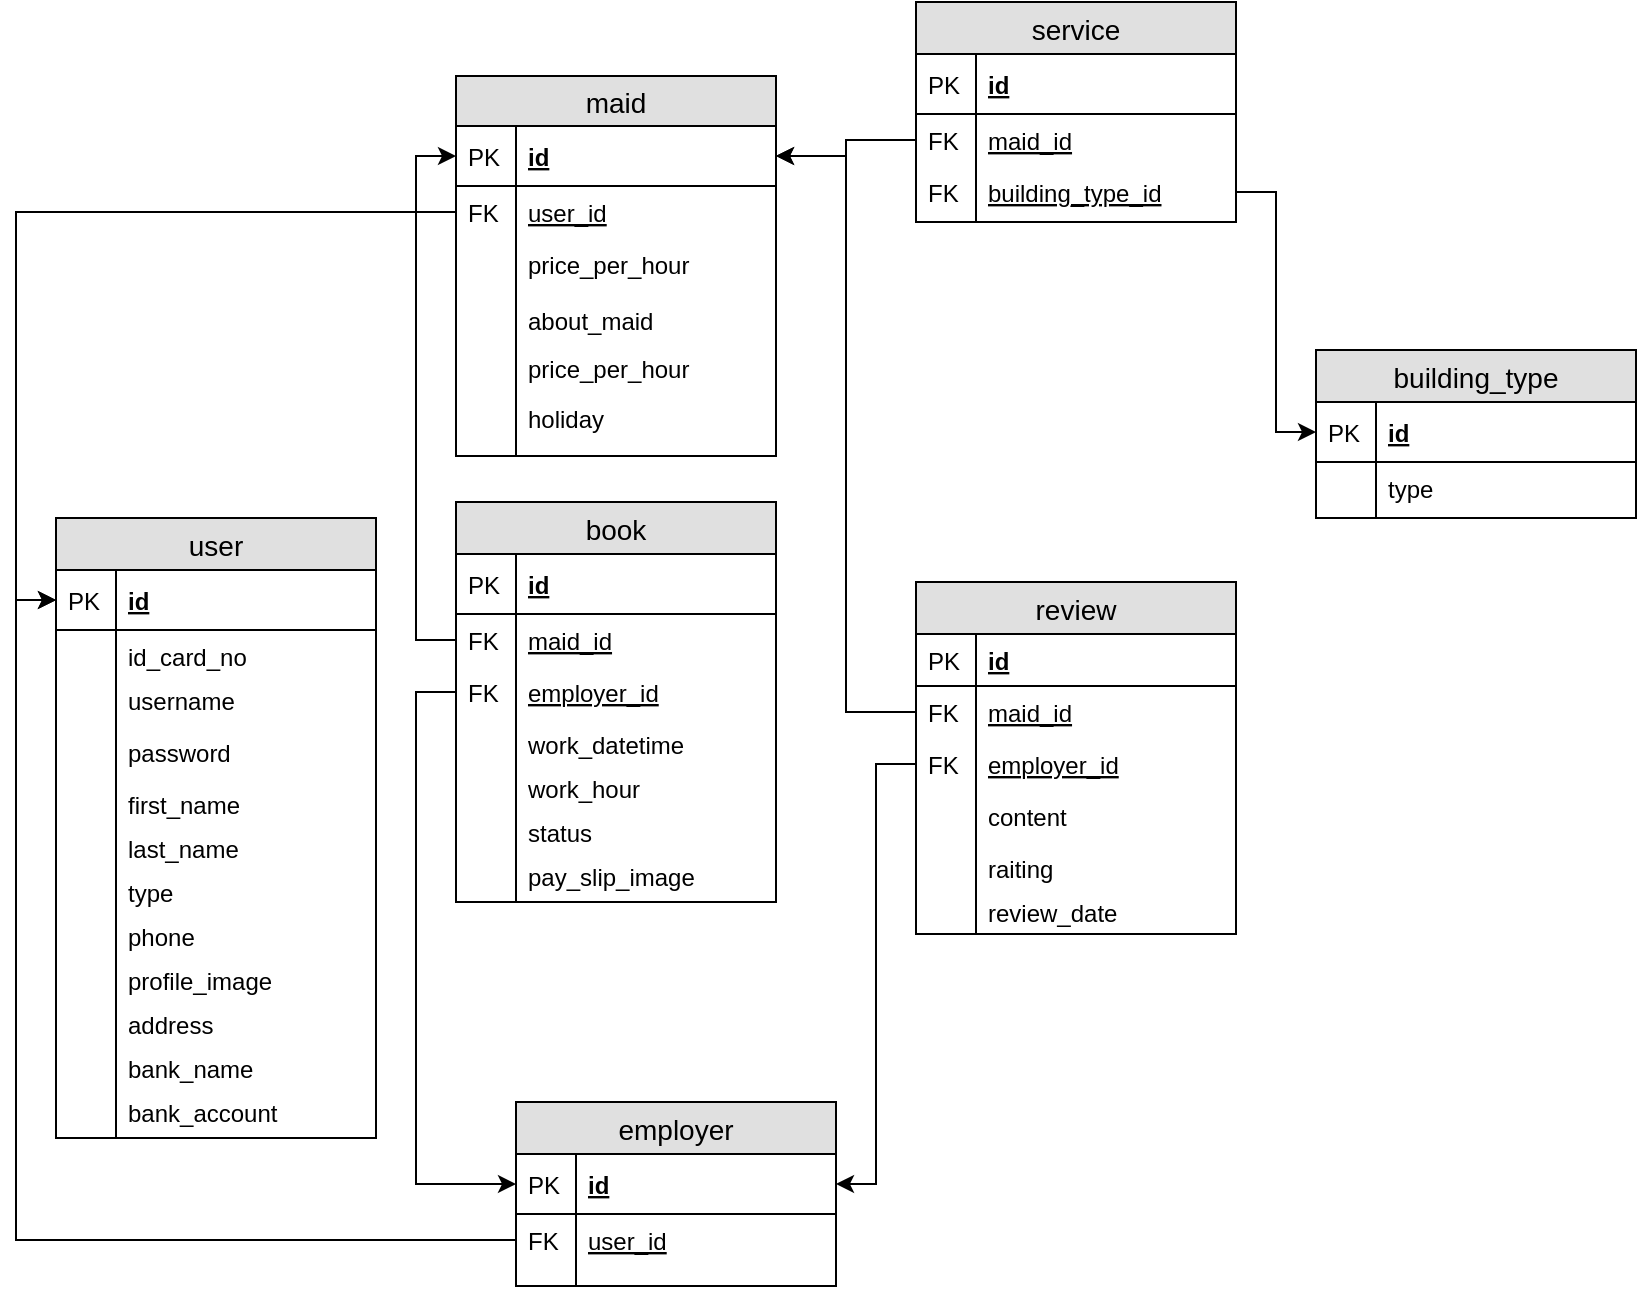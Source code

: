 <mxfile version="12.5.1" type="google"><diagram id="FbtOj_KF6N6YE0mnFLCk" name="Page-1"><mxGraphModel dx="1463" dy="763" grid="1" gridSize="10" guides="1" tooltips="1" connect="1" arrows="1" fold="1" page="1" pageScale="1" pageWidth="827" pageHeight="1169" math="0" shadow="0"><root><mxCell id="0"/><mxCell id="1" parent="0"/><mxCell id="Kcb8TaokcWdv-hFZ_B7B-1" value="user" style="swimlane;fontStyle=0;childLayout=stackLayout;horizontal=1;startSize=26;fillColor=#e0e0e0;horizontalStack=0;resizeParent=1;resizeParentMax=0;resizeLast=0;collapsible=1;marginBottom=0;swimlaneFillColor=#ffffff;align=center;fontSize=14;" vertex="1" parent="1"><mxGeometry x="30" y="268" width="160" height="310" as="geometry"/></mxCell><mxCell id="Kcb8TaokcWdv-hFZ_B7B-2" value="id" style="shape=partialRectangle;top=0;left=0;right=0;bottom=1;align=left;verticalAlign=middle;fillColor=none;spacingLeft=34;spacingRight=4;overflow=hidden;rotatable=0;points=[[0,0.5],[1,0.5]];portConstraint=eastwest;dropTarget=0;fontStyle=5;fontSize=12;" vertex="1" parent="Kcb8TaokcWdv-hFZ_B7B-1"><mxGeometry y="26" width="160" height="30" as="geometry"/></mxCell><mxCell id="Kcb8TaokcWdv-hFZ_B7B-3" value="PK" style="shape=partialRectangle;top=0;left=0;bottom=0;fillColor=none;align=left;verticalAlign=middle;spacingLeft=4;spacingRight=4;overflow=hidden;rotatable=0;points=[];portConstraint=eastwest;part=1;fontSize=12;" vertex="1" connectable="0" parent="Kcb8TaokcWdv-hFZ_B7B-2"><mxGeometry width="30" height="30" as="geometry"/></mxCell><mxCell id="Kcb8TaokcWdv-hFZ_B7B-48" value="id_card_no" style="shape=partialRectangle;top=0;left=0;right=0;bottom=0;align=left;verticalAlign=top;fillColor=none;spacingLeft=34;spacingRight=4;overflow=hidden;rotatable=0;points=[[0,0.5],[1,0.5]];portConstraint=eastwest;dropTarget=0;fontSize=12;fontStyle=0" vertex="1" parent="Kcb8TaokcWdv-hFZ_B7B-1"><mxGeometry y="56" width="160" height="22" as="geometry"/></mxCell><mxCell id="Kcb8TaokcWdv-hFZ_B7B-49" value="" style="shape=partialRectangle;top=0;left=0;bottom=0;fillColor=none;align=left;verticalAlign=top;spacingLeft=4;spacingRight=4;overflow=hidden;rotatable=0;points=[];portConstraint=eastwest;part=1;fontSize=12;" vertex="1" connectable="0" parent="Kcb8TaokcWdv-hFZ_B7B-48"><mxGeometry width="30" height="22" as="geometry"/></mxCell><mxCell id="Kcb8TaokcWdv-hFZ_B7B-4" value="username" style="shape=partialRectangle;top=0;left=0;right=0;bottom=0;align=left;verticalAlign=top;fillColor=none;spacingLeft=34;spacingRight=4;overflow=hidden;rotatable=0;points=[[0,0.5],[1,0.5]];portConstraint=eastwest;dropTarget=0;fontSize=12;" vertex="1" parent="Kcb8TaokcWdv-hFZ_B7B-1"><mxGeometry y="78" width="160" height="26" as="geometry"/></mxCell><mxCell id="Kcb8TaokcWdv-hFZ_B7B-5" value="" style="shape=partialRectangle;top=0;left=0;bottom=0;fillColor=none;align=left;verticalAlign=top;spacingLeft=4;spacingRight=4;overflow=hidden;rotatable=0;points=[];portConstraint=eastwest;part=1;fontSize=12;" vertex="1" connectable="0" parent="Kcb8TaokcWdv-hFZ_B7B-4"><mxGeometry width="30" height="26" as="geometry"/></mxCell><mxCell id="Kcb8TaokcWdv-hFZ_B7B-6" value="password" style="shape=partialRectangle;top=0;left=0;right=0;bottom=0;align=left;verticalAlign=top;fillColor=none;spacingLeft=34;spacingRight=4;overflow=hidden;rotatable=0;points=[[0,0.5],[1,0.5]];portConstraint=eastwest;dropTarget=0;fontSize=12;" vertex="1" parent="Kcb8TaokcWdv-hFZ_B7B-1"><mxGeometry y="104" width="160" height="26" as="geometry"/></mxCell><mxCell id="Kcb8TaokcWdv-hFZ_B7B-7" value="" style="shape=partialRectangle;top=0;left=0;bottom=0;fillColor=none;align=left;verticalAlign=top;spacingLeft=4;spacingRight=4;overflow=hidden;rotatable=0;points=[];portConstraint=eastwest;part=1;fontSize=12;" vertex="1" connectable="0" parent="Kcb8TaokcWdv-hFZ_B7B-6"><mxGeometry width="30" height="26" as="geometry"/></mxCell><mxCell id="Kcb8TaokcWdv-hFZ_B7B-8" value="first_name" style="shape=partialRectangle;top=0;left=0;right=0;bottom=0;align=left;verticalAlign=top;fillColor=none;spacingLeft=34;spacingRight=4;overflow=hidden;rotatable=0;points=[[0,0.5],[1,0.5]];portConstraint=eastwest;dropTarget=0;fontSize=12;" vertex="1" parent="Kcb8TaokcWdv-hFZ_B7B-1"><mxGeometry y="130" width="160" height="22" as="geometry"/></mxCell><mxCell id="Kcb8TaokcWdv-hFZ_B7B-9" value="" style="shape=partialRectangle;top=0;left=0;bottom=0;fillColor=none;align=left;verticalAlign=top;spacingLeft=4;spacingRight=4;overflow=hidden;rotatable=0;points=[];portConstraint=eastwest;part=1;fontSize=12;" vertex="1" connectable="0" parent="Kcb8TaokcWdv-hFZ_B7B-8"><mxGeometry width="30" height="22" as="geometry"/></mxCell><mxCell id="Kcb8TaokcWdv-hFZ_B7B-34" value="last_name" style="shape=partialRectangle;top=0;left=0;right=0;bottom=0;align=left;verticalAlign=top;fillColor=none;spacingLeft=34;spacingRight=4;overflow=hidden;rotatable=0;points=[[0,0.5],[1,0.5]];portConstraint=eastwest;dropTarget=0;fontSize=12;" vertex="1" parent="Kcb8TaokcWdv-hFZ_B7B-1"><mxGeometry y="152" width="160" height="22" as="geometry"/></mxCell><mxCell id="Kcb8TaokcWdv-hFZ_B7B-35" value="" style="shape=partialRectangle;top=0;left=0;bottom=0;fillColor=none;align=left;verticalAlign=top;spacingLeft=4;spacingRight=4;overflow=hidden;rotatable=0;points=[];portConstraint=eastwest;part=1;fontSize=12;" vertex="1" connectable="0" parent="Kcb8TaokcWdv-hFZ_B7B-34"><mxGeometry width="30" height="22" as="geometry"/></mxCell><mxCell id="Kcb8TaokcWdv-hFZ_B7B-36" value="type" style="shape=partialRectangle;top=0;left=0;right=0;bottom=0;align=left;verticalAlign=top;fillColor=none;spacingLeft=34;spacingRight=4;overflow=hidden;rotatable=0;points=[[0,0.5],[1,0.5]];portConstraint=eastwest;dropTarget=0;fontSize=12;" vertex="1" parent="Kcb8TaokcWdv-hFZ_B7B-1"><mxGeometry y="174" width="160" height="22" as="geometry"/></mxCell><mxCell id="Kcb8TaokcWdv-hFZ_B7B-37" value="" style="shape=partialRectangle;top=0;left=0;bottom=0;fillColor=none;align=left;verticalAlign=top;spacingLeft=4;spacingRight=4;overflow=hidden;rotatable=0;points=[];portConstraint=eastwest;part=1;fontSize=12;" vertex="1" connectable="0" parent="Kcb8TaokcWdv-hFZ_B7B-36"><mxGeometry width="30" height="22" as="geometry"/></mxCell><mxCell id="Kcb8TaokcWdv-hFZ_B7B-38" value="phone" style="shape=partialRectangle;top=0;left=0;right=0;bottom=0;align=left;verticalAlign=top;fillColor=none;spacingLeft=34;spacingRight=4;overflow=hidden;rotatable=0;points=[[0,0.5],[1,0.5]];portConstraint=eastwest;dropTarget=0;fontSize=12;" vertex="1" parent="Kcb8TaokcWdv-hFZ_B7B-1"><mxGeometry y="196" width="160" height="22" as="geometry"/></mxCell><mxCell id="Kcb8TaokcWdv-hFZ_B7B-39" value="" style="shape=partialRectangle;top=0;left=0;bottom=0;fillColor=none;align=left;verticalAlign=top;spacingLeft=4;spacingRight=4;overflow=hidden;rotatable=0;points=[];portConstraint=eastwest;part=1;fontSize=12;" vertex="1" connectable="0" parent="Kcb8TaokcWdv-hFZ_B7B-38"><mxGeometry width="30" height="22" as="geometry"/></mxCell><mxCell id="Kcb8TaokcWdv-hFZ_B7B-40" value="profile_image" style="shape=partialRectangle;top=0;left=0;right=0;bottom=0;align=left;verticalAlign=top;fillColor=none;spacingLeft=34;spacingRight=4;overflow=hidden;rotatable=0;points=[[0,0.5],[1,0.5]];portConstraint=eastwest;dropTarget=0;fontSize=12;" vertex="1" parent="Kcb8TaokcWdv-hFZ_B7B-1"><mxGeometry y="218" width="160" height="22" as="geometry"/></mxCell><mxCell id="Kcb8TaokcWdv-hFZ_B7B-41" value="" style="shape=partialRectangle;top=0;left=0;bottom=0;fillColor=none;align=left;verticalAlign=top;spacingLeft=4;spacingRight=4;overflow=hidden;rotatable=0;points=[];portConstraint=eastwest;part=1;fontSize=12;" vertex="1" connectable="0" parent="Kcb8TaokcWdv-hFZ_B7B-40"><mxGeometry width="30" height="22" as="geometry"/></mxCell><mxCell id="Kcb8TaokcWdv-hFZ_B7B-42" value="address" style="shape=partialRectangle;top=0;left=0;right=0;bottom=0;align=left;verticalAlign=top;fillColor=none;spacingLeft=34;spacingRight=4;overflow=hidden;rotatable=0;points=[[0,0.5],[1,0.5]];portConstraint=eastwest;dropTarget=0;fontSize=12;" vertex="1" parent="Kcb8TaokcWdv-hFZ_B7B-1"><mxGeometry y="240" width="160" height="22" as="geometry"/></mxCell><mxCell id="Kcb8TaokcWdv-hFZ_B7B-43" value="" style="shape=partialRectangle;top=0;left=0;bottom=0;fillColor=none;align=left;verticalAlign=top;spacingLeft=4;spacingRight=4;overflow=hidden;rotatable=0;points=[];portConstraint=eastwest;part=1;fontSize=12;" vertex="1" connectable="0" parent="Kcb8TaokcWdv-hFZ_B7B-42"><mxGeometry width="30" height="22" as="geometry"/></mxCell><mxCell id="Kcb8TaokcWdv-hFZ_B7B-44" value="bank_name" style="shape=partialRectangle;top=0;left=0;right=0;bottom=0;align=left;verticalAlign=top;fillColor=none;spacingLeft=34;spacingRight=4;overflow=hidden;rotatable=0;points=[[0,0.5],[1,0.5]];portConstraint=eastwest;dropTarget=0;fontSize=12;" vertex="1" parent="Kcb8TaokcWdv-hFZ_B7B-1"><mxGeometry y="262" width="160" height="22" as="geometry"/></mxCell><mxCell id="Kcb8TaokcWdv-hFZ_B7B-45" value="" style="shape=partialRectangle;top=0;left=0;bottom=0;fillColor=none;align=left;verticalAlign=top;spacingLeft=4;spacingRight=4;overflow=hidden;rotatable=0;points=[];portConstraint=eastwest;part=1;fontSize=12;" vertex="1" connectable="0" parent="Kcb8TaokcWdv-hFZ_B7B-44"><mxGeometry width="30" height="22" as="geometry"/></mxCell><mxCell id="Kcb8TaokcWdv-hFZ_B7B-46" value="bank_account" style="shape=partialRectangle;top=0;left=0;right=0;bottom=0;align=left;verticalAlign=top;fillColor=none;spacingLeft=34;spacingRight=4;overflow=hidden;rotatable=0;points=[[0,0.5],[1,0.5]];portConstraint=eastwest;dropTarget=0;fontSize=12;" vertex="1" parent="Kcb8TaokcWdv-hFZ_B7B-1"><mxGeometry y="284" width="160" height="22" as="geometry"/></mxCell><mxCell id="Kcb8TaokcWdv-hFZ_B7B-47" value="" style="shape=partialRectangle;top=0;left=0;bottom=0;fillColor=none;align=left;verticalAlign=top;spacingLeft=4;spacingRight=4;overflow=hidden;rotatable=0;points=[];portConstraint=eastwest;part=1;fontSize=12;" vertex="1" connectable="0" parent="Kcb8TaokcWdv-hFZ_B7B-46"><mxGeometry width="30" height="22" as="geometry"/></mxCell><mxCell id="Kcb8TaokcWdv-hFZ_B7B-10" value="" style="shape=partialRectangle;top=0;left=0;right=0;bottom=0;align=left;verticalAlign=top;fillColor=none;spacingLeft=34;spacingRight=4;overflow=hidden;rotatable=0;points=[[0,0.5],[1,0.5]];portConstraint=eastwest;dropTarget=0;fontSize=12;" vertex="1" parent="Kcb8TaokcWdv-hFZ_B7B-1"><mxGeometry y="306" width="160" height="4" as="geometry"/></mxCell><mxCell id="Kcb8TaokcWdv-hFZ_B7B-11" value="" style="shape=partialRectangle;top=0;left=0;bottom=0;fillColor=none;align=left;verticalAlign=top;spacingLeft=4;spacingRight=4;overflow=hidden;rotatable=0;points=[];portConstraint=eastwest;part=1;fontSize=12;" vertex="1" connectable="0" parent="Kcb8TaokcWdv-hFZ_B7B-10"><mxGeometry width="30" height="4" as="geometry"/></mxCell><mxCell id="Kcb8TaokcWdv-hFZ_B7B-12" value="maid" style="swimlane;fontStyle=0;childLayout=stackLayout;horizontal=1;startSize=25;fillColor=#e0e0e0;horizontalStack=0;resizeParent=1;resizeParentMax=0;resizeLast=0;collapsible=1;marginBottom=0;swimlaneFillColor=#ffffff;align=center;fontSize=14;" vertex="1" parent="1"><mxGeometry x="230" y="47" width="160" height="190" as="geometry"/></mxCell><mxCell id="Kcb8TaokcWdv-hFZ_B7B-13" value="id" style="shape=partialRectangle;top=0;left=0;right=0;bottom=1;align=left;verticalAlign=middle;fillColor=none;spacingLeft=34;spacingRight=4;overflow=hidden;rotatable=0;points=[[0,0.5],[1,0.5]];portConstraint=eastwest;dropTarget=0;fontStyle=5;fontSize=12;" vertex="1" parent="Kcb8TaokcWdv-hFZ_B7B-12"><mxGeometry y="25" width="160" height="30" as="geometry"/></mxCell><mxCell id="Kcb8TaokcWdv-hFZ_B7B-14" value="PK" style="shape=partialRectangle;top=0;left=0;bottom=0;fillColor=none;align=left;verticalAlign=middle;spacingLeft=4;spacingRight=4;overflow=hidden;rotatable=0;points=[];portConstraint=eastwest;part=1;fontSize=12;" vertex="1" connectable="0" parent="Kcb8TaokcWdv-hFZ_B7B-13"><mxGeometry width="30" height="30" as="geometry"/></mxCell><mxCell id="Kcb8TaokcWdv-hFZ_B7B-17" value="user_id" style="shape=partialRectangle;top=0;left=0;right=0;bottom=0;align=left;verticalAlign=top;fillColor=none;spacingLeft=34;spacingRight=4;overflow=hidden;rotatable=0;points=[[0,0.5],[1,0.5]];portConstraint=eastwest;dropTarget=0;fontSize=12;fontStyle=4" vertex="1" parent="Kcb8TaokcWdv-hFZ_B7B-12"><mxGeometry y="55" width="160" height="26" as="geometry"/></mxCell><mxCell id="Kcb8TaokcWdv-hFZ_B7B-18" value="FK" style="shape=partialRectangle;top=0;left=0;bottom=0;fillColor=none;align=left;verticalAlign=top;spacingLeft=4;spacingRight=4;overflow=hidden;rotatable=0;points=[];portConstraint=eastwest;part=1;fontSize=12;" vertex="1" connectable="0" parent="Kcb8TaokcWdv-hFZ_B7B-17"><mxGeometry width="30" height="26" as="geometry"/></mxCell><mxCell id="Kcb8TaokcWdv-hFZ_B7B-19" value="price_per_hour" style="shape=partialRectangle;top=0;left=0;right=0;bottom=0;align=left;verticalAlign=top;fillColor=none;spacingLeft=34;spacingRight=4;overflow=hidden;rotatable=0;points=[[0,0.5],[1,0.5]];portConstraint=eastwest;dropTarget=0;fontSize=12;" vertex="1" parent="Kcb8TaokcWdv-hFZ_B7B-12"><mxGeometry y="81" width="160" height="18" as="geometry"/></mxCell><mxCell id="Kcb8TaokcWdv-hFZ_B7B-20" value="" style="shape=partialRectangle;top=0;left=0;bottom=0;fillColor=none;align=left;verticalAlign=top;spacingLeft=4;spacingRight=4;overflow=hidden;rotatable=0;points=[];portConstraint=eastwest;part=1;fontSize=12;" vertex="1" connectable="0" parent="Kcb8TaokcWdv-hFZ_B7B-19"><mxGeometry width="30" height="18" as="geometry"/></mxCell><mxCell id="Kcb8TaokcWdv-hFZ_B7B-21" value="" style="shape=partialRectangle;top=0;left=0;right=0;bottom=0;align=left;verticalAlign=top;fillColor=none;spacingLeft=34;spacingRight=4;overflow=hidden;rotatable=0;points=[[0,0.5],[1,0.5]];portConstraint=eastwest;dropTarget=0;fontSize=12;" vertex="1" parent="Kcb8TaokcWdv-hFZ_B7B-12"><mxGeometry y="99" width="160" height="10" as="geometry"/></mxCell><mxCell id="Kcb8TaokcWdv-hFZ_B7B-22" value="" style="shape=partialRectangle;top=0;left=0;bottom=0;fillColor=none;align=left;verticalAlign=top;spacingLeft=4;spacingRight=4;overflow=hidden;rotatable=0;points=[];portConstraint=eastwest;part=1;fontSize=12;" vertex="1" connectable="0" parent="Kcb8TaokcWdv-hFZ_B7B-21"><mxGeometry width="30" height="10" as="geometry"/></mxCell><mxCell id="Kcb8TaokcWdv-hFZ_B7B-15" value="about_maid" style="shape=partialRectangle;top=0;left=0;right=0;bottom=0;align=left;verticalAlign=top;fillColor=none;spacingLeft=34;spacingRight=4;overflow=hidden;rotatable=0;points=[[0,0.5],[1,0.5]];portConstraint=eastwest;dropTarget=0;fontSize=12;" vertex="1" parent="Kcb8TaokcWdv-hFZ_B7B-12"><mxGeometry y="109" width="160" height="26" as="geometry"/></mxCell><mxCell id="Kcb8TaokcWdv-hFZ_B7B-16" value="" style="shape=partialRectangle;top=0;left=0;bottom=0;fillColor=none;align=left;verticalAlign=top;spacingLeft=4;spacingRight=4;overflow=hidden;rotatable=0;points=[];portConstraint=eastwest;part=1;fontSize=12;" vertex="1" connectable="0" parent="Kcb8TaokcWdv-hFZ_B7B-15"><mxGeometry width="30" height="26" as="geometry"/></mxCell><mxCell id="Kcb8TaokcWdv-hFZ_B7B-106" value="" style="shape=partialRectangle;top=0;left=0;right=0;bottom=0;align=left;verticalAlign=top;fillColor=none;spacingLeft=34;spacingRight=4;overflow=hidden;rotatable=0;points=[[0,0.5],[1,0.5]];portConstraint=eastwest;dropTarget=0;fontSize=12;" vertex="1" parent="Kcb8TaokcWdv-hFZ_B7B-12"><mxGeometry y="135" width="160" height="55" as="geometry"/></mxCell><mxCell id="Kcb8TaokcWdv-hFZ_B7B-107" value="" style="shape=partialRectangle;top=0;left=0;bottom=0;fillColor=none;align=left;verticalAlign=top;spacingLeft=4;spacingRight=4;overflow=hidden;rotatable=0;points=[];portConstraint=eastwest;part=1;fontSize=12;" vertex="1" connectable="0" parent="Kcb8TaokcWdv-hFZ_B7B-106"><mxGeometry width="30" height="55" as="geometry"/></mxCell><mxCell id="Kcb8TaokcWdv-hFZ_B7B-23" value="employer" style="swimlane;fontStyle=0;childLayout=stackLayout;horizontal=1;startSize=26;fillColor=#e0e0e0;horizontalStack=0;resizeParent=1;resizeParentMax=0;resizeLast=0;collapsible=1;marginBottom=0;swimlaneFillColor=#ffffff;align=center;fontSize=14;" vertex="1" parent="1"><mxGeometry x="260" y="560" width="160" height="92" as="geometry"/></mxCell><mxCell id="Kcb8TaokcWdv-hFZ_B7B-24" value="id" style="shape=partialRectangle;top=0;left=0;right=0;bottom=1;align=left;verticalAlign=middle;fillColor=none;spacingLeft=34;spacingRight=4;overflow=hidden;rotatable=0;points=[[0,0.5],[1,0.5]];portConstraint=eastwest;dropTarget=0;fontStyle=5;fontSize=12;" vertex="1" parent="Kcb8TaokcWdv-hFZ_B7B-23"><mxGeometry y="26" width="160" height="30" as="geometry"/></mxCell><mxCell id="Kcb8TaokcWdv-hFZ_B7B-25" value="PK" style="shape=partialRectangle;top=0;left=0;bottom=0;fillColor=none;align=left;verticalAlign=middle;spacingLeft=4;spacingRight=4;overflow=hidden;rotatable=0;points=[];portConstraint=eastwest;part=1;fontSize=12;" vertex="1" connectable="0" parent="Kcb8TaokcWdv-hFZ_B7B-24"><mxGeometry width="30" height="30" as="geometry"/></mxCell><mxCell id="Kcb8TaokcWdv-hFZ_B7B-26" value="user_id" style="shape=partialRectangle;top=0;left=0;right=0;bottom=0;align=left;verticalAlign=top;fillColor=none;spacingLeft=34;spacingRight=4;overflow=hidden;rotatable=0;points=[[0,0.5],[1,0.5]];portConstraint=eastwest;dropTarget=0;fontSize=12;fontStyle=4" vertex="1" parent="Kcb8TaokcWdv-hFZ_B7B-23"><mxGeometry y="56" width="160" height="26" as="geometry"/></mxCell><mxCell id="Kcb8TaokcWdv-hFZ_B7B-27" value="FK" style="shape=partialRectangle;top=0;left=0;bottom=0;fillColor=none;align=left;verticalAlign=top;spacingLeft=4;spacingRight=4;overflow=hidden;rotatable=0;points=[];portConstraint=eastwest;part=1;fontSize=12;" vertex="1" connectable="0" parent="Kcb8TaokcWdv-hFZ_B7B-26"><mxGeometry width="30" height="26" as="geometry"/></mxCell><mxCell id="Kcb8TaokcWdv-hFZ_B7B-32" value="" style="shape=partialRectangle;top=0;left=0;right=0;bottom=0;align=left;verticalAlign=top;fillColor=none;spacingLeft=34;spacingRight=4;overflow=hidden;rotatable=0;points=[[0,0.5],[1,0.5]];portConstraint=eastwest;dropTarget=0;fontSize=12;" vertex="1" parent="Kcb8TaokcWdv-hFZ_B7B-23"><mxGeometry y="82" width="160" height="10" as="geometry"/></mxCell><mxCell id="Kcb8TaokcWdv-hFZ_B7B-33" value="" style="shape=partialRectangle;top=0;left=0;bottom=0;fillColor=none;align=left;verticalAlign=top;spacingLeft=4;spacingRight=4;overflow=hidden;rotatable=0;points=[];portConstraint=eastwest;part=1;fontSize=12;" vertex="1" connectable="0" parent="Kcb8TaokcWdv-hFZ_B7B-32"><mxGeometry width="30" height="10" as="geometry"/></mxCell><mxCell id="Kcb8TaokcWdv-hFZ_B7B-50" value="book" style="swimlane;fontStyle=0;childLayout=stackLayout;horizontal=1;startSize=26;fillColor=#e0e0e0;horizontalStack=0;resizeParent=1;resizeParentMax=0;resizeLast=0;collapsible=1;marginBottom=0;swimlaneFillColor=#ffffff;align=center;fontSize=14;" vertex="1" parent="1"><mxGeometry x="230" y="260" width="160" height="200" as="geometry"/></mxCell><mxCell id="Kcb8TaokcWdv-hFZ_B7B-51" value="id" style="shape=partialRectangle;top=0;left=0;right=0;bottom=1;align=left;verticalAlign=middle;fillColor=none;spacingLeft=34;spacingRight=4;overflow=hidden;rotatable=0;points=[[0,0.5],[1,0.5]];portConstraint=eastwest;dropTarget=0;fontStyle=5;fontSize=12;" vertex="1" parent="Kcb8TaokcWdv-hFZ_B7B-50"><mxGeometry y="26" width="160" height="30" as="geometry"/></mxCell><mxCell id="Kcb8TaokcWdv-hFZ_B7B-52" value="PK" style="shape=partialRectangle;top=0;left=0;bottom=0;fillColor=none;align=left;verticalAlign=middle;spacingLeft=4;spacingRight=4;overflow=hidden;rotatable=0;points=[];portConstraint=eastwest;part=1;fontSize=12;" vertex="1" connectable="0" parent="Kcb8TaokcWdv-hFZ_B7B-51"><mxGeometry width="30" height="30" as="geometry"/></mxCell><mxCell id="Kcb8TaokcWdv-hFZ_B7B-53" value="maid_id" style="shape=partialRectangle;top=0;left=0;right=0;bottom=0;align=left;verticalAlign=top;fillColor=none;spacingLeft=34;spacingRight=4;overflow=hidden;rotatable=0;points=[[0,0.5],[1,0.5]];portConstraint=eastwest;dropTarget=0;fontSize=12;fontStyle=4" vertex="1" parent="Kcb8TaokcWdv-hFZ_B7B-50"><mxGeometry y="56" width="160" height="26" as="geometry"/></mxCell><mxCell id="Kcb8TaokcWdv-hFZ_B7B-54" value="FK" style="shape=partialRectangle;top=0;left=0;bottom=0;fillColor=none;align=left;verticalAlign=top;spacingLeft=4;spacingRight=4;overflow=hidden;rotatable=0;points=[];portConstraint=eastwest;part=1;fontSize=12;" vertex="1" connectable="0" parent="Kcb8TaokcWdv-hFZ_B7B-53"><mxGeometry width="30" height="26" as="geometry"/></mxCell><mxCell id="Kcb8TaokcWdv-hFZ_B7B-55" value="employer_id" style="shape=partialRectangle;top=0;left=0;right=0;bottom=0;align=left;verticalAlign=top;fillColor=none;spacingLeft=34;spacingRight=4;overflow=hidden;rotatable=0;points=[[0,0.5],[1,0.5]];portConstraint=eastwest;dropTarget=0;fontSize=12;fontStyle=4" vertex="1" parent="Kcb8TaokcWdv-hFZ_B7B-50"><mxGeometry y="82" width="160" height="26" as="geometry"/></mxCell><mxCell id="Kcb8TaokcWdv-hFZ_B7B-56" value="FK" style="shape=partialRectangle;top=0;left=0;bottom=0;fillColor=none;align=left;verticalAlign=top;spacingLeft=4;spacingRight=4;overflow=hidden;rotatable=0;points=[];portConstraint=eastwest;part=1;fontSize=12;" vertex="1" connectable="0" parent="Kcb8TaokcWdv-hFZ_B7B-55"><mxGeometry width="30" height="26" as="geometry"/></mxCell><mxCell id="Kcb8TaokcWdv-hFZ_B7B-61" value="work_datetime" style="shape=partialRectangle;top=0;left=0;right=0;bottom=0;align=left;verticalAlign=top;fillColor=none;spacingLeft=34;spacingRight=4;overflow=hidden;rotatable=0;points=[[0,0.5],[1,0.5]];portConstraint=eastwest;dropTarget=0;fontSize=12;" vertex="1" parent="Kcb8TaokcWdv-hFZ_B7B-50"><mxGeometry y="108" width="160" height="22" as="geometry"/></mxCell><mxCell id="Kcb8TaokcWdv-hFZ_B7B-62" value="" style="shape=partialRectangle;top=0;left=0;bottom=0;fillColor=none;align=left;verticalAlign=top;spacingLeft=4;spacingRight=4;overflow=hidden;rotatable=0;points=[];portConstraint=eastwest;part=1;fontSize=12;" vertex="1" connectable="0" parent="Kcb8TaokcWdv-hFZ_B7B-61"><mxGeometry width="30" height="22" as="geometry"/></mxCell><mxCell id="Kcb8TaokcWdv-hFZ_B7B-63" value="work_hour" style="shape=partialRectangle;top=0;left=0;right=0;bottom=0;align=left;verticalAlign=top;fillColor=none;spacingLeft=34;spacingRight=4;overflow=hidden;rotatable=0;points=[[0,0.5],[1,0.5]];portConstraint=eastwest;dropTarget=0;fontSize=12;" vertex="1" parent="Kcb8TaokcWdv-hFZ_B7B-50"><mxGeometry y="130" width="160" height="22" as="geometry"/></mxCell><mxCell id="Kcb8TaokcWdv-hFZ_B7B-64" value="" style="shape=partialRectangle;top=0;left=0;bottom=0;fillColor=none;align=left;verticalAlign=top;spacingLeft=4;spacingRight=4;overflow=hidden;rotatable=0;points=[];portConstraint=eastwest;part=1;fontSize=12;" vertex="1" connectable="0" parent="Kcb8TaokcWdv-hFZ_B7B-63"><mxGeometry width="30" height="22" as="geometry"/></mxCell><mxCell id="Kcb8TaokcWdv-hFZ_B7B-65" value="status" style="shape=partialRectangle;top=0;left=0;right=0;bottom=0;align=left;verticalAlign=top;fillColor=none;spacingLeft=34;spacingRight=4;overflow=hidden;rotatable=0;points=[[0,0.5],[1,0.5]];portConstraint=eastwest;dropTarget=0;fontSize=12;" vertex="1" parent="Kcb8TaokcWdv-hFZ_B7B-50"><mxGeometry y="152" width="160" height="22" as="geometry"/></mxCell><mxCell id="Kcb8TaokcWdv-hFZ_B7B-66" value="" style="shape=partialRectangle;top=0;left=0;bottom=0;fillColor=none;align=left;verticalAlign=top;spacingLeft=4;spacingRight=4;overflow=hidden;rotatable=0;points=[];portConstraint=eastwest;part=1;fontSize=12;" vertex="1" connectable="0" parent="Kcb8TaokcWdv-hFZ_B7B-65"><mxGeometry width="30" height="22" as="geometry"/></mxCell><mxCell id="Kcb8TaokcWdv-hFZ_B7B-57" value="" style="shape=partialRectangle;top=0;left=0;right=0;bottom=0;align=left;verticalAlign=top;fillColor=none;spacingLeft=34;spacingRight=4;overflow=hidden;rotatable=0;points=[[0,0.5],[1,0.5]];portConstraint=eastwest;dropTarget=0;fontSize=12;" vertex="1" parent="Kcb8TaokcWdv-hFZ_B7B-50"><mxGeometry y="174" width="160" height="22" as="geometry"/></mxCell><mxCell id="Kcb8TaokcWdv-hFZ_B7B-58" value="" style="shape=partialRectangle;top=0;left=0;bottom=0;fillColor=none;align=left;verticalAlign=top;spacingLeft=4;spacingRight=4;overflow=hidden;rotatable=0;points=[];portConstraint=eastwest;part=1;fontSize=12;" vertex="1" connectable="0" parent="Kcb8TaokcWdv-hFZ_B7B-57"><mxGeometry width="30" height="22" as="geometry"/></mxCell><mxCell id="Kcb8TaokcWdv-hFZ_B7B-59" value="" style="shape=partialRectangle;top=0;left=0;right=0;bottom=0;align=left;verticalAlign=top;fillColor=none;spacingLeft=34;spacingRight=4;overflow=hidden;rotatable=0;points=[[0,0.5],[1,0.5]];portConstraint=eastwest;dropTarget=0;fontSize=12;" vertex="1" parent="Kcb8TaokcWdv-hFZ_B7B-50"><mxGeometry y="196" width="160" height="4" as="geometry"/></mxCell><mxCell id="Kcb8TaokcWdv-hFZ_B7B-60" value="" style="shape=partialRectangle;top=0;left=0;bottom=0;fillColor=none;align=left;verticalAlign=top;spacingLeft=4;spacingRight=4;overflow=hidden;rotatable=0;points=[];portConstraint=eastwest;part=1;fontSize=12;" vertex="1" connectable="0" parent="Kcb8TaokcWdv-hFZ_B7B-59"><mxGeometry width="30" height="4" as="geometry"/></mxCell><mxCell id="Kcb8TaokcWdv-hFZ_B7B-67" value="pay_slip_image" style="shape=partialRectangle;top=0;left=0;right=0;bottom=0;align=left;verticalAlign=top;fillColor=none;spacingLeft=34;spacingRight=4;overflow=hidden;rotatable=0;points=[[0,0.5],[1,0.5]];portConstraint=eastwest;dropTarget=0;fontSize=12;" vertex="1" parent="1"><mxGeometry x="230" y="434" width="160" height="22" as="geometry"/></mxCell><mxCell id="Kcb8TaokcWdv-hFZ_B7B-68" value="" style="shape=partialRectangle;top=0;left=0;bottom=0;fillColor=none;align=left;verticalAlign=top;spacingLeft=4;spacingRight=4;overflow=hidden;rotatable=0;points=[];portConstraint=eastwest;part=1;fontSize=12;" vertex="1" connectable="0" parent="Kcb8TaokcWdv-hFZ_B7B-67"><mxGeometry width="30" height="22" as="geometry"/></mxCell><mxCell id="Kcb8TaokcWdv-hFZ_B7B-69" value="review" style="swimlane;fontStyle=0;childLayout=stackLayout;horizontal=1;startSize=26;fillColor=#e0e0e0;horizontalStack=0;resizeParent=1;resizeParentMax=0;resizeLast=0;collapsible=1;marginBottom=0;swimlaneFillColor=#ffffff;align=center;fontSize=14;" vertex="1" parent="1"><mxGeometry x="460" y="300" width="160" height="176" as="geometry"/></mxCell><mxCell id="Kcb8TaokcWdv-hFZ_B7B-70" value="id" style="shape=partialRectangle;top=0;left=0;right=0;bottom=1;align=left;verticalAlign=middle;fillColor=none;spacingLeft=34;spacingRight=4;overflow=hidden;rotatable=0;points=[[0,0.5],[1,0.5]];portConstraint=eastwest;dropTarget=0;fontStyle=5;fontSize=12;" vertex="1" parent="Kcb8TaokcWdv-hFZ_B7B-69"><mxGeometry y="26" width="160" height="26" as="geometry"/></mxCell><mxCell id="Kcb8TaokcWdv-hFZ_B7B-71" value="PK" style="shape=partialRectangle;top=0;left=0;bottom=0;fillColor=none;align=left;verticalAlign=middle;spacingLeft=4;spacingRight=4;overflow=hidden;rotatable=0;points=[];portConstraint=eastwest;part=1;fontSize=12;" vertex="1" connectable="0" parent="Kcb8TaokcWdv-hFZ_B7B-70"><mxGeometry width="30" height="26" as="geometry"/></mxCell><mxCell id="Kcb8TaokcWdv-hFZ_B7B-72" value="maid_id" style="shape=partialRectangle;top=0;left=0;right=0;bottom=0;align=left;verticalAlign=top;fillColor=none;spacingLeft=34;spacingRight=4;overflow=hidden;rotatable=0;points=[[0,0.5],[1,0.5]];portConstraint=eastwest;dropTarget=0;fontSize=12;fontStyle=4" vertex="1" parent="Kcb8TaokcWdv-hFZ_B7B-69"><mxGeometry y="52" width="160" height="26" as="geometry"/></mxCell><mxCell id="Kcb8TaokcWdv-hFZ_B7B-73" value="FK" style="shape=partialRectangle;top=0;left=0;bottom=0;fillColor=none;align=left;verticalAlign=top;spacingLeft=4;spacingRight=4;overflow=hidden;rotatable=0;points=[];portConstraint=eastwest;part=1;fontSize=12;" vertex="1" connectable="0" parent="Kcb8TaokcWdv-hFZ_B7B-72"><mxGeometry width="30" height="26" as="geometry"/></mxCell><mxCell id="Kcb8TaokcWdv-hFZ_B7B-74" value="employer_id" style="shape=partialRectangle;top=0;left=0;right=0;bottom=0;align=left;verticalAlign=top;fillColor=none;spacingLeft=34;spacingRight=4;overflow=hidden;rotatable=0;points=[[0,0.5],[1,0.5]];portConstraint=eastwest;dropTarget=0;fontSize=12;fontStyle=4" vertex="1" parent="Kcb8TaokcWdv-hFZ_B7B-69"><mxGeometry y="78" width="160" height="26" as="geometry"/></mxCell><mxCell id="Kcb8TaokcWdv-hFZ_B7B-75" value="FK" style="shape=partialRectangle;top=0;left=0;bottom=0;fillColor=none;align=left;verticalAlign=top;spacingLeft=4;spacingRight=4;overflow=hidden;rotatable=0;points=[];portConstraint=eastwest;part=1;fontSize=12;" vertex="1" connectable="0" parent="Kcb8TaokcWdv-hFZ_B7B-74"><mxGeometry width="30" height="26" as="geometry"/></mxCell><mxCell id="Kcb8TaokcWdv-hFZ_B7B-76" value="content" style="shape=partialRectangle;top=0;left=0;right=0;bottom=0;align=left;verticalAlign=top;fillColor=none;spacingLeft=34;spacingRight=4;overflow=hidden;rotatable=0;points=[[0,0.5],[1,0.5]];portConstraint=eastwest;dropTarget=0;fontSize=12;" vertex="1" parent="Kcb8TaokcWdv-hFZ_B7B-69"><mxGeometry y="104" width="160" height="22" as="geometry"/></mxCell><mxCell id="Kcb8TaokcWdv-hFZ_B7B-77" value="" style="shape=partialRectangle;top=0;left=0;bottom=0;fillColor=none;align=left;verticalAlign=top;spacingLeft=4;spacingRight=4;overflow=hidden;rotatable=0;points=[];portConstraint=eastwest;part=1;fontSize=12;" vertex="1" connectable="0" parent="Kcb8TaokcWdv-hFZ_B7B-76"><mxGeometry width="30" height="22" as="geometry"/></mxCell><mxCell id="Kcb8TaokcWdv-hFZ_B7B-78" value="" style="shape=partialRectangle;top=0;left=0;right=0;bottom=0;align=left;verticalAlign=top;fillColor=none;spacingLeft=34;spacingRight=4;overflow=hidden;rotatable=0;points=[[0,0.5],[1,0.5]];portConstraint=eastwest;dropTarget=0;fontSize=12;" vertex="1" parent="Kcb8TaokcWdv-hFZ_B7B-69"><mxGeometry y="126" width="160" height="50" as="geometry"/></mxCell><mxCell id="Kcb8TaokcWdv-hFZ_B7B-79" value="" style="shape=partialRectangle;top=0;left=0;bottom=0;fillColor=none;align=left;verticalAlign=top;spacingLeft=4;spacingRight=4;overflow=hidden;rotatable=0;points=[];portConstraint=eastwest;part=1;fontSize=12;" vertex="1" connectable="0" parent="Kcb8TaokcWdv-hFZ_B7B-78"><mxGeometry width="30" height="50" as="geometry"/></mxCell><mxCell id="Kcb8TaokcWdv-hFZ_B7B-80" value="raiting" style="shape=partialRectangle;top=0;left=0;right=0;bottom=0;align=left;verticalAlign=top;fillColor=none;spacingLeft=34;spacingRight=4;overflow=hidden;rotatable=0;points=[[0,0.5],[1,0.5]];portConstraint=eastwest;dropTarget=0;fontSize=12;" vertex="1" parent="1"><mxGeometry x="460" y="430" width="160" height="22" as="geometry"/></mxCell><mxCell id="Kcb8TaokcWdv-hFZ_B7B-81" value="" style="shape=partialRectangle;top=0;left=0;bottom=0;fillColor=none;align=left;verticalAlign=top;spacingLeft=4;spacingRight=4;overflow=hidden;rotatable=0;points=[];portConstraint=eastwest;part=1;fontSize=12;" vertex="1" connectable="0" parent="Kcb8TaokcWdv-hFZ_B7B-80"><mxGeometry width="30" height="22" as="geometry"/></mxCell><mxCell id="Kcb8TaokcWdv-hFZ_B7B-82" value="review_date" style="shape=partialRectangle;top=0;left=0;right=0;bottom=0;align=left;verticalAlign=top;fillColor=none;spacingLeft=34;spacingRight=4;overflow=hidden;rotatable=0;points=[[0,0.5],[1,0.5]];portConstraint=eastwest;dropTarget=0;fontSize=12;" vertex="1" parent="1"><mxGeometry x="460" y="452" width="160" height="22" as="geometry"/></mxCell><mxCell id="Kcb8TaokcWdv-hFZ_B7B-83" value="" style="shape=partialRectangle;top=0;left=0;bottom=0;fillColor=none;align=left;verticalAlign=top;spacingLeft=4;spacingRight=4;overflow=hidden;rotatable=0;points=[];portConstraint=eastwest;part=1;fontSize=12;" vertex="1" connectable="0" parent="Kcb8TaokcWdv-hFZ_B7B-82"><mxGeometry width="30" height="22" as="geometry"/></mxCell><mxCell id="Kcb8TaokcWdv-hFZ_B7B-84" value="building_type" style="swimlane;fontStyle=0;childLayout=stackLayout;horizontal=1;startSize=26;fillColor=#e0e0e0;horizontalStack=0;resizeParent=1;resizeParentMax=0;resizeLast=0;collapsible=1;marginBottom=0;swimlaneFillColor=#ffffff;align=center;fontSize=14;" vertex="1" parent="1"><mxGeometry x="660" y="184" width="160" height="84" as="geometry"/></mxCell><mxCell id="Kcb8TaokcWdv-hFZ_B7B-85" value="id" style="shape=partialRectangle;top=0;left=0;right=0;bottom=1;align=left;verticalAlign=middle;fillColor=none;spacingLeft=34;spacingRight=4;overflow=hidden;rotatable=0;points=[[0,0.5],[1,0.5]];portConstraint=eastwest;dropTarget=0;fontStyle=5;fontSize=12;" vertex="1" parent="Kcb8TaokcWdv-hFZ_B7B-84"><mxGeometry y="26" width="160" height="30" as="geometry"/></mxCell><mxCell id="Kcb8TaokcWdv-hFZ_B7B-86" value="PK" style="shape=partialRectangle;top=0;left=0;bottom=0;fillColor=none;align=left;verticalAlign=middle;spacingLeft=4;spacingRight=4;overflow=hidden;rotatable=0;points=[];portConstraint=eastwest;part=1;fontSize=12;" vertex="1" connectable="0" parent="Kcb8TaokcWdv-hFZ_B7B-85"><mxGeometry width="30" height="30" as="geometry"/></mxCell><mxCell id="Kcb8TaokcWdv-hFZ_B7B-87" value="type" style="shape=partialRectangle;top=0;left=0;right=0;bottom=0;align=left;verticalAlign=top;fillColor=none;spacingLeft=34;spacingRight=4;overflow=hidden;rotatable=0;points=[[0,0.5],[1,0.5]];portConstraint=eastwest;dropTarget=0;fontSize=12;fontStyle=0" vertex="1" parent="Kcb8TaokcWdv-hFZ_B7B-84"><mxGeometry y="56" width="160" height="26" as="geometry"/></mxCell><mxCell id="Kcb8TaokcWdv-hFZ_B7B-88" value="" style="shape=partialRectangle;top=0;left=0;bottom=0;fillColor=none;align=left;verticalAlign=top;spacingLeft=4;spacingRight=4;overflow=hidden;rotatable=0;points=[];portConstraint=eastwest;part=1;fontSize=12;" vertex="1" connectable="0" parent="Kcb8TaokcWdv-hFZ_B7B-87"><mxGeometry width="30" height="26" as="geometry"/></mxCell><mxCell id="Kcb8TaokcWdv-hFZ_B7B-93" value="" style="shape=partialRectangle;top=0;left=0;right=0;bottom=0;align=left;verticalAlign=top;fillColor=none;spacingLeft=34;spacingRight=4;overflow=hidden;rotatable=0;points=[[0,0.5],[1,0.5]];portConstraint=eastwest;dropTarget=0;fontSize=12;" vertex="1" parent="Kcb8TaokcWdv-hFZ_B7B-84"><mxGeometry y="82" width="160" height="2" as="geometry"/></mxCell><mxCell id="Kcb8TaokcWdv-hFZ_B7B-94" value="" style="shape=partialRectangle;top=0;left=0;bottom=0;fillColor=none;align=left;verticalAlign=top;spacingLeft=4;spacingRight=4;overflow=hidden;rotatable=0;points=[];portConstraint=eastwest;part=1;fontSize=12;" vertex="1" connectable="0" parent="Kcb8TaokcWdv-hFZ_B7B-93"><mxGeometry width="30" height="2" as="geometry"/></mxCell><mxCell id="Kcb8TaokcWdv-hFZ_B7B-95" value="service" style="swimlane;fontStyle=0;childLayout=stackLayout;horizontal=1;startSize=26;fillColor=#e0e0e0;horizontalStack=0;resizeParent=1;resizeParentMax=0;resizeLast=0;collapsible=1;marginBottom=0;swimlaneFillColor=#ffffff;align=center;fontSize=14;" vertex="1" parent="1"><mxGeometry x="460" y="10" width="160" height="110" as="geometry"/></mxCell><mxCell id="Kcb8TaokcWdv-hFZ_B7B-96" value="id" style="shape=partialRectangle;top=0;left=0;right=0;bottom=1;align=left;verticalAlign=middle;fillColor=none;spacingLeft=34;spacingRight=4;overflow=hidden;rotatable=0;points=[[0,0.5],[1,0.5]];portConstraint=eastwest;dropTarget=0;fontStyle=5;fontSize=12;" vertex="1" parent="Kcb8TaokcWdv-hFZ_B7B-95"><mxGeometry y="26" width="160" height="30" as="geometry"/></mxCell><mxCell id="Kcb8TaokcWdv-hFZ_B7B-97" value="PK" style="shape=partialRectangle;top=0;left=0;bottom=0;fillColor=none;align=left;verticalAlign=middle;spacingLeft=4;spacingRight=4;overflow=hidden;rotatable=0;points=[];portConstraint=eastwest;part=1;fontSize=12;" vertex="1" connectable="0" parent="Kcb8TaokcWdv-hFZ_B7B-96"><mxGeometry width="30" height="30" as="geometry"/></mxCell><mxCell id="Kcb8TaokcWdv-hFZ_B7B-98" value="maid_id" style="shape=partialRectangle;top=0;left=0;right=0;bottom=0;align=left;verticalAlign=top;fillColor=none;spacingLeft=34;spacingRight=4;overflow=hidden;rotatable=0;points=[[0,0.5],[1,0.5]];portConstraint=eastwest;dropTarget=0;fontSize=12;fontStyle=4" vertex="1" parent="Kcb8TaokcWdv-hFZ_B7B-95"><mxGeometry y="56" width="160" height="26" as="geometry"/></mxCell><mxCell id="Kcb8TaokcWdv-hFZ_B7B-99" value="FK" style="shape=partialRectangle;top=0;left=0;bottom=0;fillColor=none;align=left;verticalAlign=top;spacingLeft=4;spacingRight=4;overflow=hidden;rotatable=0;points=[];portConstraint=eastwest;part=1;fontSize=12;" vertex="1" connectable="0" parent="Kcb8TaokcWdv-hFZ_B7B-98"><mxGeometry width="30" height="26" as="geometry"/></mxCell><mxCell id="Kcb8TaokcWdv-hFZ_B7B-100" value="building_type_id" style="shape=partialRectangle;top=0;left=0;right=0;bottom=0;align=left;verticalAlign=top;fillColor=none;spacingLeft=34;spacingRight=4;overflow=hidden;rotatable=0;points=[[0,0.5],[1,0.5]];portConstraint=eastwest;dropTarget=0;fontSize=12;fontStyle=4" vertex="1" parent="Kcb8TaokcWdv-hFZ_B7B-95"><mxGeometry y="82" width="160" height="26" as="geometry"/></mxCell><mxCell id="Kcb8TaokcWdv-hFZ_B7B-101" value="FK" style="shape=partialRectangle;top=0;left=0;bottom=0;fillColor=none;align=left;verticalAlign=top;spacingLeft=4;spacingRight=4;overflow=hidden;rotatable=0;points=[];portConstraint=eastwest;part=1;fontSize=12;" vertex="1" connectable="0" parent="Kcb8TaokcWdv-hFZ_B7B-100"><mxGeometry width="30" height="26" as="geometry"/></mxCell><mxCell id="Kcb8TaokcWdv-hFZ_B7B-104" value="" style="shape=partialRectangle;top=0;left=0;right=0;bottom=0;align=left;verticalAlign=top;fillColor=none;spacingLeft=34;spacingRight=4;overflow=hidden;rotatable=0;points=[[0,0.5],[1,0.5]];portConstraint=eastwest;dropTarget=0;fontSize=12;" vertex="1" parent="Kcb8TaokcWdv-hFZ_B7B-95"><mxGeometry y="108" width="160" height="2" as="geometry"/></mxCell><mxCell id="Kcb8TaokcWdv-hFZ_B7B-105" value="" style="shape=partialRectangle;top=0;left=0;bottom=0;fillColor=none;align=left;verticalAlign=top;spacingLeft=4;spacingRight=4;overflow=hidden;rotatable=0;points=[];portConstraint=eastwest;part=1;fontSize=12;" vertex="1" connectable="0" parent="Kcb8TaokcWdv-hFZ_B7B-104"><mxGeometry width="30" height="2" as="geometry"/></mxCell><mxCell id="Kcb8TaokcWdv-hFZ_B7B-108" value="price_per_hour" style="shape=partialRectangle;top=0;left=0;right=0;bottom=0;align=left;verticalAlign=top;fillColor=none;spacingLeft=34;spacingRight=4;overflow=hidden;rotatable=0;points=[[0,0.5],[1,0.5]];portConstraint=eastwest;dropTarget=0;fontSize=12;" vertex="1" parent="1"><mxGeometry x="230" y="180" width="160" height="27" as="geometry"/></mxCell><mxCell id="Kcb8TaokcWdv-hFZ_B7B-109" value="" style="shape=partialRectangle;top=0;left=0;bottom=0;fillColor=none;align=left;verticalAlign=top;spacingLeft=4;spacingRight=4;overflow=hidden;rotatable=0;points=[];portConstraint=eastwest;part=1;fontSize=12;" vertex="1" connectable="0" parent="Kcb8TaokcWdv-hFZ_B7B-108"><mxGeometry width="30" height="27" as="geometry"/></mxCell><mxCell id="Kcb8TaokcWdv-hFZ_B7B-111" value="holiday" style="shape=partialRectangle;top=0;left=0;right=0;bottom=0;align=left;verticalAlign=top;fillColor=none;spacingLeft=34;spacingRight=4;overflow=hidden;rotatable=0;points=[[0,0.5],[1,0.5]];portConstraint=eastwest;dropTarget=0;fontSize=12;" vertex="1" parent="1"><mxGeometry x="230" y="205" width="160" height="32" as="geometry"/></mxCell><mxCell id="Kcb8TaokcWdv-hFZ_B7B-112" value="" style="shape=partialRectangle;top=0;left=0;bottom=0;fillColor=none;align=left;verticalAlign=top;spacingLeft=4;spacingRight=4;overflow=hidden;rotatable=0;points=[];portConstraint=eastwest;part=1;fontSize=12;" vertex="1" connectable="0" parent="Kcb8TaokcWdv-hFZ_B7B-111"><mxGeometry width="30" height="32" as="geometry"/></mxCell><mxCell id="Kcb8TaokcWdv-hFZ_B7B-113" style="edgeStyle=orthogonalEdgeStyle;rounded=0;orthogonalLoop=1;jettySize=auto;html=1;exitX=0;exitY=0.5;exitDx=0;exitDy=0;entryX=0;entryY=0.5;entryDx=0;entryDy=0;" edge="1" parent="1" source="Kcb8TaokcWdv-hFZ_B7B-53" target="Kcb8TaokcWdv-hFZ_B7B-13"><mxGeometry relative="1" as="geometry"/></mxCell><mxCell id="Kcb8TaokcWdv-hFZ_B7B-114" style="edgeStyle=orthogonalEdgeStyle;rounded=0;orthogonalLoop=1;jettySize=auto;html=1;exitX=0;exitY=0.5;exitDx=0;exitDy=0;entryX=0;entryY=0.5;entryDx=0;entryDy=0;" edge="1" parent="1" source="Kcb8TaokcWdv-hFZ_B7B-55" target="Kcb8TaokcWdv-hFZ_B7B-24"><mxGeometry relative="1" as="geometry"/></mxCell><mxCell id="Kcb8TaokcWdv-hFZ_B7B-115" style="edgeStyle=orthogonalEdgeStyle;rounded=0;orthogonalLoop=1;jettySize=auto;html=1;exitX=0;exitY=0.5;exitDx=0;exitDy=0;entryX=1;entryY=0.5;entryDx=0;entryDy=0;" edge="1" parent="1" source="Kcb8TaokcWdv-hFZ_B7B-72" target="Kcb8TaokcWdv-hFZ_B7B-13"><mxGeometry relative="1" as="geometry"/></mxCell><mxCell id="Kcb8TaokcWdv-hFZ_B7B-116" style="edgeStyle=orthogonalEdgeStyle;rounded=0;orthogonalLoop=1;jettySize=auto;html=1;exitX=0;exitY=0.5;exitDx=0;exitDy=0;entryX=1;entryY=0.5;entryDx=0;entryDy=0;" edge="1" parent="1" source="Kcb8TaokcWdv-hFZ_B7B-74" target="Kcb8TaokcWdv-hFZ_B7B-24"><mxGeometry relative="1" as="geometry"/></mxCell><mxCell id="Kcb8TaokcWdv-hFZ_B7B-117" style="edgeStyle=orthogonalEdgeStyle;rounded=0;orthogonalLoop=1;jettySize=auto;html=1;exitX=0;exitY=0.5;exitDx=0;exitDy=0;entryX=1;entryY=0.5;entryDx=0;entryDy=0;" edge="1" parent="1" source="Kcb8TaokcWdv-hFZ_B7B-98" target="Kcb8TaokcWdv-hFZ_B7B-13"><mxGeometry relative="1" as="geometry"/></mxCell><mxCell id="Kcb8TaokcWdv-hFZ_B7B-118" style="edgeStyle=orthogonalEdgeStyle;rounded=0;orthogonalLoop=1;jettySize=auto;html=1;exitX=1;exitY=0.5;exitDx=0;exitDy=0;entryX=0;entryY=0.5;entryDx=0;entryDy=0;" edge="1" parent="1" source="Kcb8TaokcWdv-hFZ_B7B-100" target="Kcb8TaokcWdv-hFZ_B7B-85"><mxGeometry relative="1" as="geometry"/></mxCell><mxCell id="Kcb8TaokcWdv-hFZ_B7B-119" style="edgeStyle=orthogonalEdgeStyle;rounded=0;orthogonalLoop=1;jettySize=auto;html=1;exitX=0;exitY=0.5;exitDx=0;exitDy=0;entryX=0;entryY=0.5;entryDx=0;entryDy=0;" edge="1" parent="1" source="Kcb8TaokcWdv-hFZ_B7B-17" target="Kcb8TaokcWdv-hFZ_B7B-2"><mxGeometry relative="1" as="geometry"/></mxCell><mxCell id="Kcb8TaokcWdv-hFZ_B7B-120" style="edgeStyle=orthogonalEdgeStyle;rounded=0;orthogonalLoop=1;jettySize=auto;html=1;exitX=0;exitY=0.5;exitDx=0;exitDy=0;entryX=0;entryY=0.5;entryDx=0;entryDy=0;" edge="1" parent="1" source="Kcb8TaokcWdv-hFZ_B7B-26" target="Kcb8TaokcWdv-hFZ_B7B-2"><mxGeometry relative="1" as="geometry"/></mxCell></root></mxGraphModel></diagram></mxfile>
